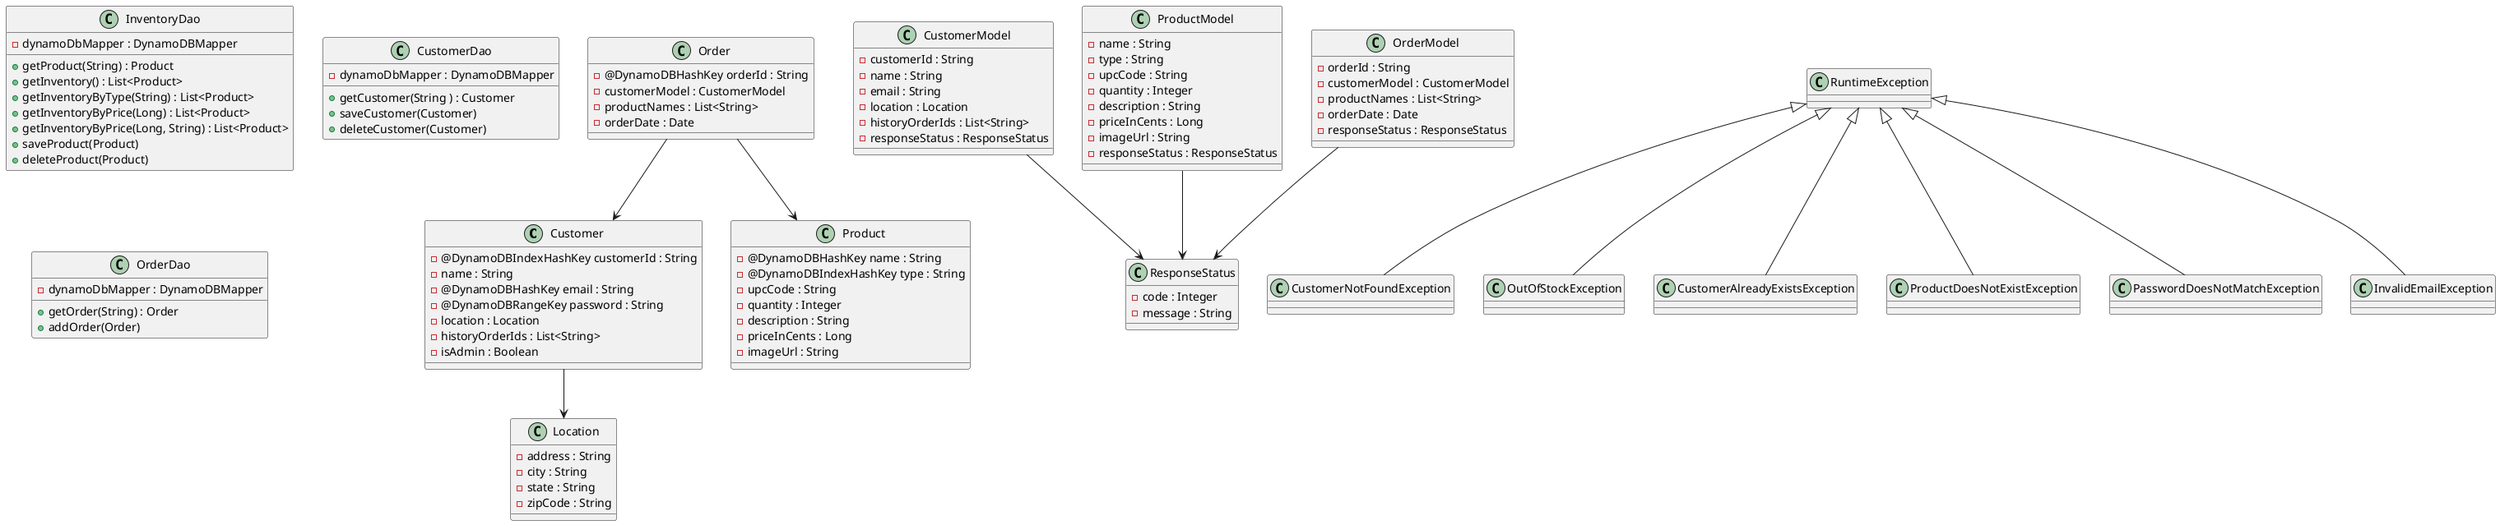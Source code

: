 @startuml


' Changed Existing User to Customer for simplicity in naming other classes -Jackson
class Customer {
-@DynamoDBIndexHashKey customerId : String
-name : String
-@DynamoDBHashKey email : String
-@DynamoDBRangeKey password : String
-location : Location
-historyOrderIds : List<String>
-isAdmin : Boolean
}

class Order{
- @DynamoDBHashKey orderId : String
-customerModel : CustomerModel
-productNames : List<String>
-orderDate : Date
}

class Product{
-@DynamoDBHashKey name : String
-@DynamoDBIndexHashKey type : String
-upcCode : String
-quantity : Integer
-description : String
-priceInCents : Long
-imageUrl : String
}

class Location{
-address : String
-city : String
-state : String
-zipCode : String
}

class InventoryDao {
-dynamoDbMapper : DynamoDBMapper
}

class CustomerDao {
-dynamoDbMapper : DynamoDBMapper
}

class OrderDao {
-dynamoDbMapper : DynamoDBMapper
}

class CustomerModel {
-customerId : String
-name : String
-email : String
-location : Location
-historyOrderIds : List<String>
-responseStatus : ResponseStatus
}

class ProductModel {
-name : String
-type : String
-upcCode : String
-quantity : Integer
-description : String
-priceInCents : Long
-imageUrl : String
-responseStatus : ResponseStatus
}

class OrderModel {
-orderId : String
-customerModel : CustomerModel
-productNames : List<String>
-orderDate : Date
-responseStatus : ResponseStatus
}

class ResponseStatus {
-code : Integer
-message : String
}

class CustomerNotFoundException extends RuntimeException{
}

class OutOfStockException extends RuntimeException{
}

class CustomerAlreadyExistsException extends RuntimeException{
}

class ProductDoesNotExistException extends RuntimeException{
}

class PasswordDoesNotMatchException extends RuntimeException{
}

class InvalidEmailException extends RuntimeException{
}


Customer --> Location
Order --> Customer
Order--> Product

CustomerModel --> ResponseStatus
ProductModel --> ResponseStatus
OrderModel --> ResponseStatus

InventoryDao : +getProduct(String) : Product
InventoryDao : +getInventory() : List<Product>
InventoryDao : +getInventoryByType(String) : List<Product>
InventoryDao : +getInventoryByPrice(Long) : List<Product>
InventoryDao : +getInventoryByPrice(Long, String) : List<Product>
InventoryDao : +saveProduct(Product)
InventoryDao : +deleteProduct(Product)

CustomerDao : +getCustomer(String ) : Customer
CustomerDao : +saveCustomer(Customer)
CustomerDao : +deleteCustomer(Customer)

OrderDao : +getOrder(String) : Order
OrderDao : +addOrder(Order)



@enduml